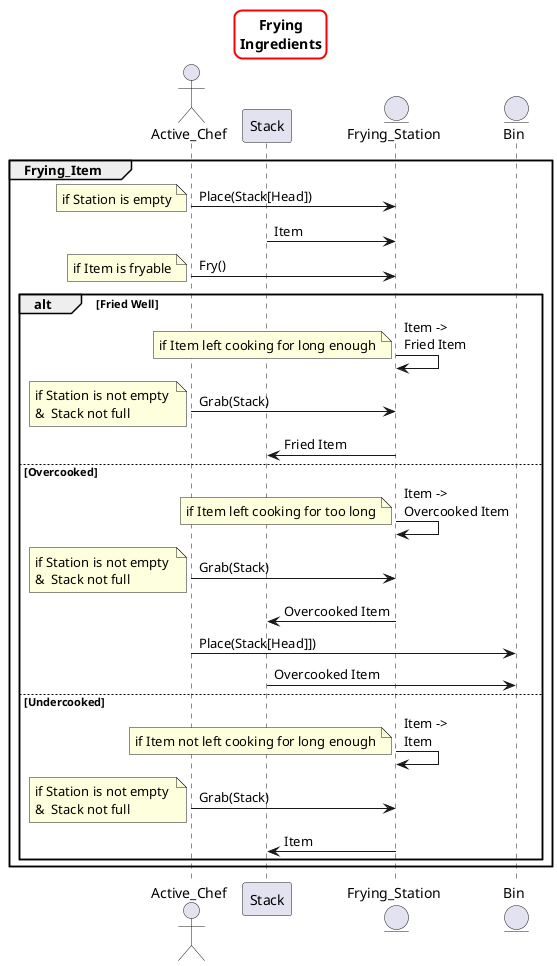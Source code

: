 ' Preview with Alt D
' Sequence diagram for preparing ingredients
@startuml
skinparam titleBorderRoundCorner 15
skinparam titleBorderThickness 2
skinparam titleBorderColor red
title Frying\nIngredients

actor Active_Chef as Chef
participant Stack as Inventory
entity Frying_Station as Fry
entity Bin as Bin

' Attempting to Fry Item
group Frying_Item
    Chef -> Fry : Place(Stack[Head])
    note left: if Station is empty
    Inventory -> Fry : Item
    Chef -> Fry : Fry() 
    note left: if Item is fryable
    ' Successful Fry
    alt Fried Well
        Fry -> Fry : Item -> \nFried Item
        note left: if Item left cooking for long enough
        Chef -> Fry : Grab(Stack) 
        note left: if Station is not empty \n&  Stack not full
        Inventory <- Fry : Fried Item
    ' Overcooked Item
    else Overcooked
        Fry -> Fry : Item -> \nOvercooked Item
        note left: if Item left cooking for too long
        Chef -> Fry : Grab(Stack) 
        note left: if Station is not empty \n&  Stack not full
        Inventory <- Fry : Overcooked Item
        Chef -> Bin : Place(Stack[Head]])
        Inventory -> Bin : Overcooked Item
    else Undercooked
        Fry -> Fry : Item -> \nItem
        note left: if Item not left cooking for long enough
        Chef -> Fry : Grab(Stack) 
        note left: if Station is not empty \n&  Stack not full
        Inventory <- Fry : Item
    end
end
@enduml